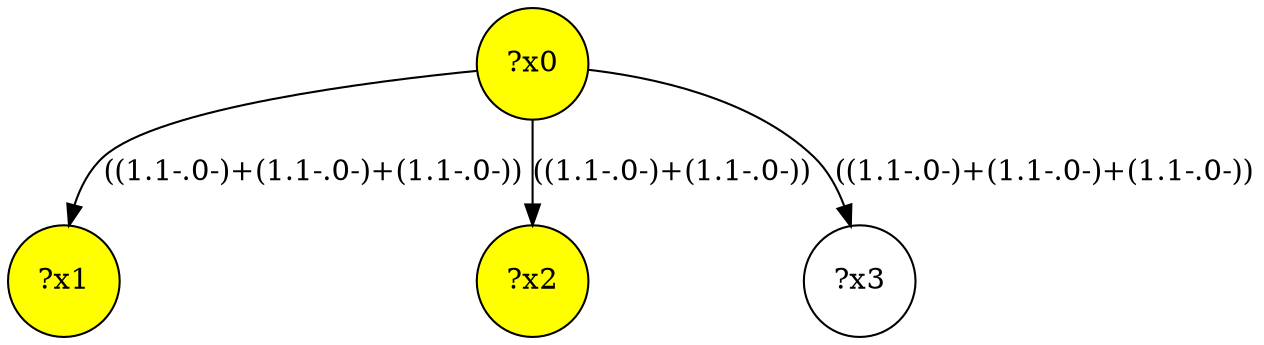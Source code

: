 digraph g {
	x1 [fillcolor="yellow", style="filled," shape=circle, label="?x1"];
	x0 [fillcolor="yellow", style="filled," shape=circle, label="?x0"];
	x2 [fillcolor="yellow", style="filled," shape=circle, label="?x2"];
	x0 -> x1 [label="((1.1-.0-)+(1.1-.0-)+(1.1-.0-))"];
	x0 -> x2 [label="((1.1-.0-)+(1.1-.0-))"];
	x3 [shape=circle, label="?x3"];
	x0 -> x3 [label="((1.1-.0-)+(1.1-.0-)+(1.1-.0-))"];
}
